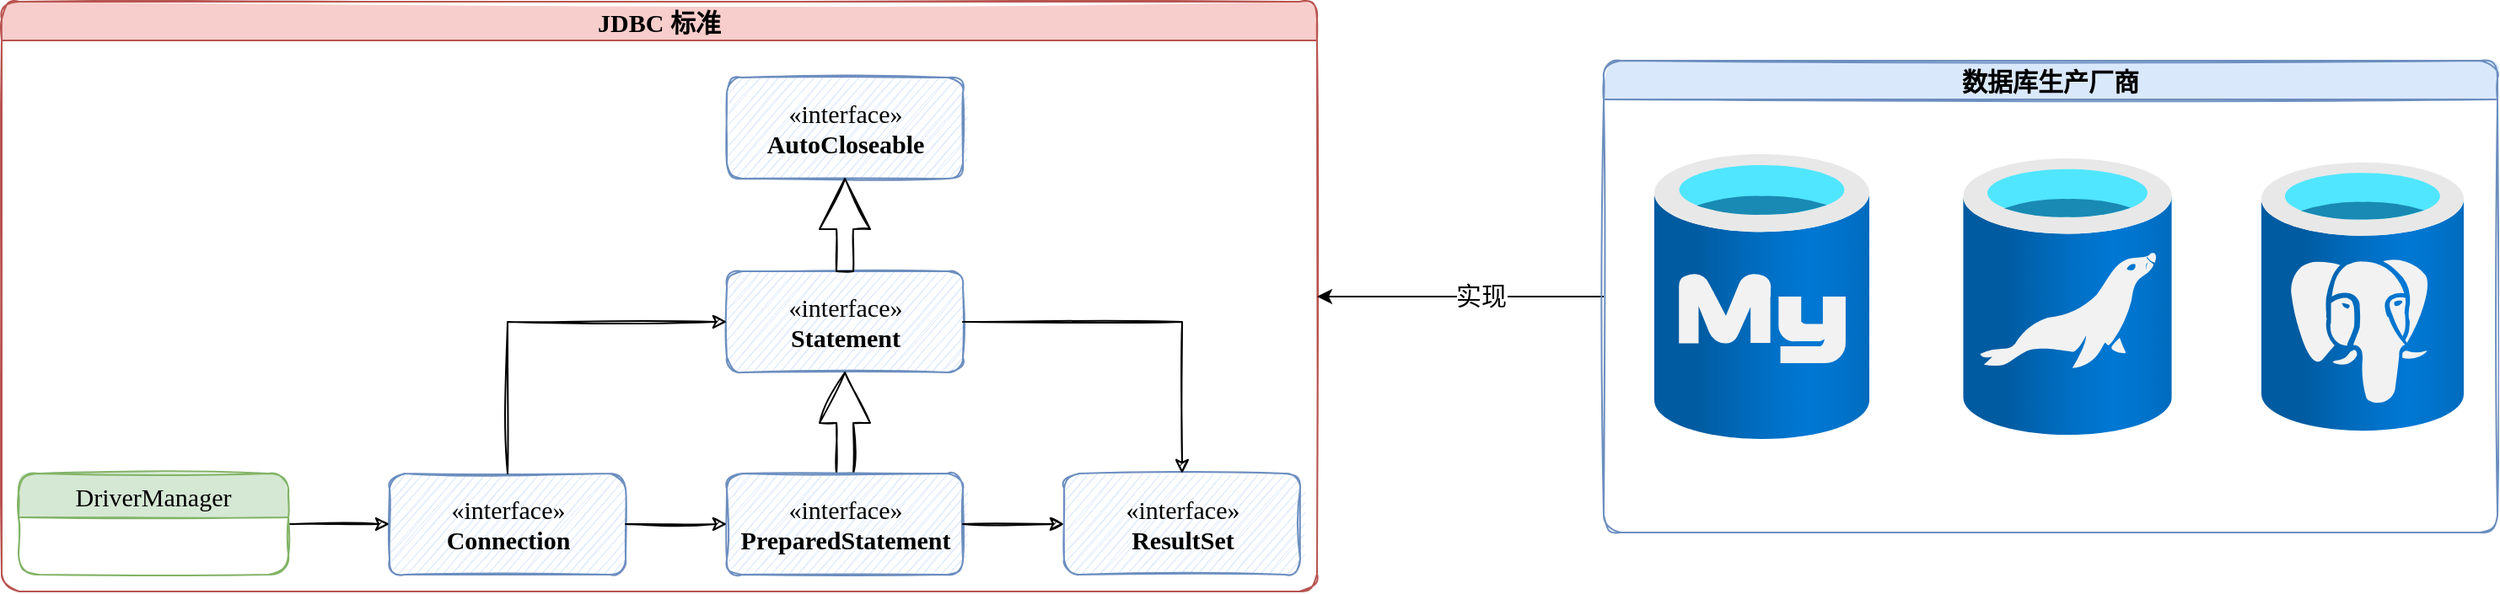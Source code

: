 <mxfile version="24.2.1" type="device">
  <diagram id="5D60qyDk76QxoSp3qYzc" name="第 1 页">
    <mxGraphModel dx="2782" dy="1252" grid="1" gridSize="10" guides="1" tooltips="1" connect="1" arrows="1" fold="1" page="1" pageScale="1" pageWidth="827" pageHeight="1169" math="0" shadow="0">
      <root>
        <mxCell id="0" />
        <mxCell id="1" parent="0" />
        <mxCell id="XCWa_HtbkVox2BqZ_yOD-9" value="JDBC 标准" style="swimlane;rounded=1;sketch=1;fontFamily=霞鹜文楷;fillColor=#f8cecc;strokeColor=#b85450;fillStyle=solid;fontSize=15;" parent="1" vertex="1">
          <mxGeometry x="-230" y="105" width="780" height="350" as="geometry">
            <mxRectangle x="-230" y="105" width="100" height="30" as="alternateBounds" />
          </mxGeometry>
        </mxCell>
        <mxCell id="lrvwJABdegaYlgPyfwO3-3" value="«interface»&lt;br style=&quot;font-size: 15px;&quot;&gt;&lt;b style=&quot;font-size: 15px;&quot;&gt;Connection&lt;/b&gt;" style="html=1;sketch=1;rounded=1;fillColor=#dae8fc;strokeColor=#6c8ebf;fontFamily=霞鹜文楷;fontSize=15;" parent="XCWa_HtbkVox2BqZ_yOD-9" vertex="1">
          <mxGeometry x="230" y="280" width="140" height="60" as="geometry" />
        </mxCell>
        <mxCell id="lrvwJABdegaYlgPyfwO3-5" value="«interface»&lt;br style=&quot;font-size: 15px;&quot;&gt;&lt;b style=&quot;font-size: 15px;&quot;&gt;Statement&lt;/b&gt;" style="html=1;sketch=1;rounded=1;fillColor=#dae8fc;strokeColor=#6c8ebf;fontFamily=霞鹜文楷;fontSize=15;" parent="XCWa_HtbkVox2BqZ_yOD-9" vertex="1">
          <mxGeometry x="430" y="160" width="140" height="60" as="geometry" />
        </mxCell>
        <mxCell id="lrvwJABdegaYlgPyfwO3-2" style="edgeStyle=orthogonalEdgeStyle;rounded=0;sketch=1;orthogonalLoop=1;jettySize=auto;html=1;exitX=0.5;exitY=0;exitDx=0;exitDy=0;entryX=0;entryY=0.5;entryDx=0;entryDy=0;" parent="XCWa_HtbkVox2BqZ_yOD-9" source="lrvwJABdegaYlgPyfwO3-3" target="lrvwJABdegaYlgPyfwO3-5" edge="1">
          <mxGeometry relative="1" as="geometry" />
        </mxCell>
        <mxCell id="lrvwJABdegaYlgPyfwO3-6" style="edgeStyle=orthogonalEdgeStyle;rounded=0;orthogonalLoop=1;jettySize=auto;html=1;exitX=0.5;exitY=0;exitDx=0;exitDy=0;entryX=0.5;entryY=1;entryDx=0;entryDy=0;shape=arrow;sketch=1;" parent="XCWa_HtbkVox2BqZ_yOD-9" source="lrvwJABdegaYlgPyfwO3-8" target="lrvwJABdegaYlgPyfwO3-5" edge="1">
          <mxGeometry relative="1" as="geometry" />
        </mxCell>
        <mxCell id="lrvwJABdegaYlgPyfwO3-8" value="«interface»&lt;br style=&quot;font-size: 15px;&quot;&gt;&lt;b style=&quot;font-size: 15px;&quot;&gt;PreparedStatement&lt;/b&gt;" style="html=1;sketch=1;rounded=1;fillColor=#dae8fc;strokeColor=#6c8ebf;fontFamily=霞鹜文楷;fontSize=15;" parent="XCWa_HtbkVox2BqZ_yOD-9" vertex="1">
          <mxGeometry x="430" y="280" width="140" height="60" as="geometry" />
        </mxCell>
        <mxCell id="lrvwJABdegaYlgPyfwO3-1" style="edgeStyle=orthogonalEdgeStyle;rounded=0;sketch=1;orthogonalLoop=1;jettySize=auto;html=1;exitX=1;exitY=0.5;exitDx=0;exitDy=0;entryX=0;entryY=0.5;entryDx=0;entryDy=0;" parent="XCWa_HtbkVox2BqZ_yOD-9" source="lrvwJABdegaYlgPyfwO3-3" target="lrvwJABdegaYlgPyfwO3-8" edge="1">
          <mxGeometry relative="1" as="geometry" />
        </mxCell>
        <mxCell id="lrvwJABdegaYlgPyfwO3-9" value="«interface»&lt;br style=&quot;font-size: 15px;&quot;&gt;&lt;b style=&quot;font-size: 15px;&quot;&gt;ResultSet&lt;/b&gt;" style="html=1;sketch=1;rounded=1;fillColor=#dae8fc;strokeColor=#6c8ebf;fontFamily=霞鹜文楷;fontSize=15;" parent="XCWa_HtbkVox2BqZ_yOD-9" vertex="1">
          <mxGeometry x="630" y="280" width="140" height="60" as="geometry" />
        </mxCell>
        <mxCell id="lrvwJABdegaYlgPyfwO3-4" style="edgeStyle=orthogonalEdgeStyle;rounded=0;sketch=1;orthogonalLoop=1;jettySize=auto;html=1;exitX=1;exitY=0.5;exitDx=0;exitDy=0;entryX=0.5;entryY=0;entryDx=0;entryDy=0;" parent="XCWa_HtbkVox2BqZ_yOD-9" source="lrvwJABdegaYlgPyfwO3-5" target="lrvwJABdegaYlgPyfwO3-9" edge="1">
          <mxGeometry relative="1" as="geometry" />
        </mxCell>
        <mxCell id="lrvwJABdegaYlgPyfwO3-7" style="edgeStyle=orthogonalEdgeStyle;rounded=0;sketch=1;orthogonalLoop=1;jettySize=auto;html=1;exitX=1;exitY=0.5;exitDx=0;exitDy=0;" parent="XCWa_HtbkVox2BqZ_yOD-9" source="lrvwJABdegaYlgPyfwO3-8" target="lrvwJABdegaYlgPyfwO3-9" edge="1">
          <mxGeometry relative="1" as="geometry" />
        </mxCell>
        <mxCell id="lrvwJABdegaYlgPyfwO3-10" style="edgeStyle=orthogonalEdgeStyle;rounded=0;sketch=1;orthogonalLoop=1;jettySize=auto;html=1;exitX=1;exitY=0.5;exitDx=0;exitDy=0;" parent="XCWa_HtbkVox2BqZ_yOD-9" source="XCWa_HtbkVox2BqZ_yOD-23" target="lrvwJABdegaYlgPyfwO3-3" edge="1">
          <mxGeometry relative="1" as="geometry" />
        </mxCell>
        <mxCell id="XCWa_HtbkVox2BqZ_yOD-23" value="DriverManager" style="swimlane;fontStyle=0;childLayout=stackLayout;horizontal=1;startSize=26;fillColor=#d5e8d4;horizontalStack=0;resizeParent=1;resizeParentMax=0;resizeLast=0;collapsible=1;marginBottom=0;rounded=1;sketch=1;fillStyle=solid;fontFamily=霞鹜文楷;fontSize=15;strokeColor=#82b366;" parent="XCWa_HtbkVox2BqZ_yOD-9" vertex="1">
          <mxGeometry x="10" y="280" width="160" height="60" as="geometry" />
        </mxCell>
        <mxCell id="lrvwJABdegaYlgPyfwO3-11" value="«interface»&lt;br style=&quot;font-size: 15px;&quot;&gt;&lt;b style=&quot;font-size: 15px;&quot;&gt;AutoCloseable&lt;/b&gt;" style="html=1;sketch=1;rounded=1;fillColor=#dae8fc;strokeColor=#6c8ebf;fontFamily=霞鹜文楷;fontSize=15;" parent="XCWa_HtbkVox2BqZ_yOD-9" vertex="1">
          <mxGeometry x="430" y="45" width="140" height="60" as="geometry" />
        </mxCell>
        <mxCell id="lrvwJABdegaYlgPyfwO3-13" style="edgeStyle=orthogonalEdgeStyle;rounded=0;sketch=1;orthogonalLoop=1;jettySize=auto;html=1;exitX=0.5;exitY=0;exitDx=0;exitDy=0;entryX=0.5;entryY=1;entryDx=0;entryDy=0;shape=arrow;" parent="XCWa_HtbkVox2BqZ_yOD-9" source="lrvwJABdegaYlgPyfwO3-5" target="lrvwJABdegaYlgPyfwO3-11" edge="1">
          <mxGeometry relative="1" as="geometry" />
        </mxCell>
        <mxCell id="XCWa_HtbkVox2BqZ_yOD-19" style="edgeStyle=orthogonalEdgeStyle;rounded=0;orthogonalLoop=1;jettySize=auto;html=1;exitX=0;exitY=0.5;exitDx=0;exitDy=0;entryX=1;entryY=0.5;entryDx=0;entryDy=0;fontFamily=霞鹜文楷;fontSize=15;" parent="1" source="XCWa_HtbkVox2BqZ_yOD-15" target="XCWa_HtbkVox2BqZ_yOD-9" edge="1">
          <mxGeometry relative="1" as="geometry" />
        </mxCell>
        <mxCell id="XCWa_HtbkVox2BqZ_yOD-20" value="实现" style="edgeLabel;html=1;align=center;verticalAlign=middle;resizable=0;points=[];fontSize=15;fontFamily=霞鹜文楷;" parent="XCWa_HtbkVox2BqZ_yOD-19" vertex="1" connectable="0">
          <mxGeometry x="-0.137" y="-1" relative="1" as="geometry">
            <mxPoint as="offset" />
          </mxGeometry>
        </mxCell>
        <mxCell id="XCWa_HtbkVox2BqZ_yOD-15" value="数据库生产厂商" style="swimlane;rounded=1;sketch=1;fillStyle=solid;fontFamily=霞鹜文楷;fontSize=15;fillColor=#dae8fc;strokeColor=#6c8ebf;" parent="1" vertex="1">
          <mxGeometry x="720" y="140" width="530" height="280" as="geometry">
            <mxRectangle x="720" y="140" width="150" height="30" as="alternateBounds" />
          </mxGeometry>
        </mxCell>
        <mxCell id="XCWa_HtbkVox2BqZ_yOD-10" value="" style="aspect=fixed;html=1;points=[];align=center;image;fontSize=12;image=img/lib/azure2/databases/Azure_Database_MySQL_Server.svg;rounded=1;sketch=1;fillStyle=solid;fontFamily=霞鹜文楷;" parent="XCWa_HtbkVox2BqZ_yOD-15" vertex="1">
          <mxGeometry x="30" y="55" width="127.5" height="170" as="geometry" />
        </mxCell>
        <mxCell id="XCWa_HtbkVox2BqZ_yOD-11" value="" style="aspect=fixed;html=1;points=[];align=center;image;fontSize=12;image=img/lib/azure2/databases/Azure_Database_MariaDB_Server.svg;rounded=1;sketch=1;fillStyle=solid;fontFamily=霞鹜文楷;" parent="XCWa_HtbkVox2BqZ_yOD-15" vertex="1">
          <mxGeometry x="213.13" y="57.5" width="123.75" height="165" as="geometry" />
        </mxCell>
        <mxCell id="XCWa_HtbkVox2BqZ_yOD-12" value="" style="aspect=fixed;html=1;points=[];align=center;image;fontSize=12;image=img/lib/azure2/databases/Azure_Database_PostgreSQL_Server.svg;rounded=1;sketch=1;fillStyle=solid;fontFamily=霞鹜文楷;" parent="XCWa_HtbkVox2BqZ_yOD-15" vertex="1">
          <mxGeometry x="390" y="60" width="120" height="160" as="geometry" />
        </mxCell>
      </root>
    </mxGraphModel>
  </diagram>
</mxfile>
